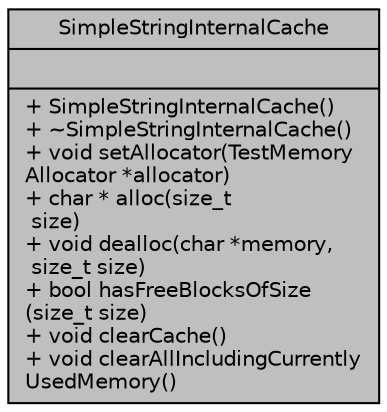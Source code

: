 digraph "SimpleStringInternalCache"
{
 // LATEX_PDF_SIZE
  edge [fontname="Helvetica",fontsize="10",labelfontname="Helvetica",labelfontsize="10"];
  node [fontname="Helvetica",fontsize="10",shape=record];
  Node1 [label="{SimpleStringInternalCache\n||+  SimpleStringInternalCache()\l+  ~SimpleStringInternalCache()\l+ void setAllocator(TestMemory\lAllocator *allocator)\l+ char * alloc(size_t\l size)\l+ void dealloc(char *memory,\l size_t size)\l+ bool hasFreeBlocksOfSize\l(size_t size)\l+ void clearCache()\l+ void clearAllIncludingCurrently\lUsedMemory()\l}",height=0.2,width=0.4,color="black", fillcolor="grey75", style="filled", fontcolor="black",tooltip=" "];
}
